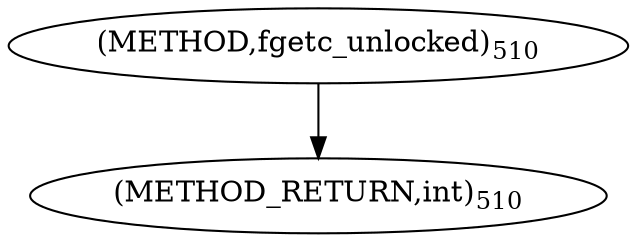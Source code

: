 digraph "fgetc_unlocked" {  
"30233" [label = <(METHOD,fgetc_unlocked)<SUB>510</SUB>> ]
"30235" [label = <(METHOD_RETURN,int)<SUB>510</SUB>> ]
  "30233" -> "30235" 
}
